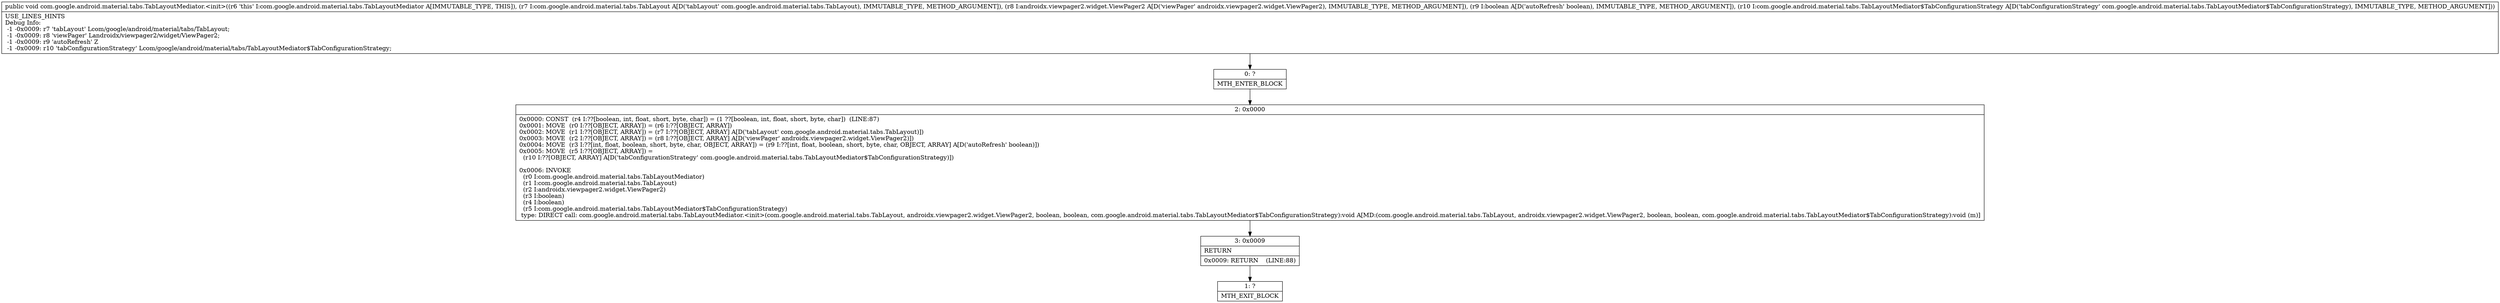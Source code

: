 digraph "CFG forcom.google.android.material.tabs.TabLayoutMediator.\<init\>(Lcom\/google\/android\/material\/tabs\/TabLayout;Landroidx\/viewpager2\/widget\/ViewPager2;ZLcom\/google\/android\/material\/tabs\/TabLayoutMediator$TabConfigurationStrategy;)V" {
Node_0 [shape=record,label="{0\:\ ?|MTH_ENTER_BLOCK\l}"];
Node_2 [shape=record,label="{2\:\ 0x0000|0x0000: CONST  (r4 I:??[boolean, int, float, short, byte, char]) = (1 ??[boolean, int, float, short, byte, char])  (LINE:87)\l0x0001: MOVE  (r0 I:??[OBJECT, ARRAY]) = (r6 I:??[OBJECT, ARRAY]) \l0x0002: MOVE  (r1 I:??[OBJECT, ARRAY]) = (r7 I:??[OBJECT, ARRAY] A[D('tabLayout' com.google.android.material.tabs.TabLayout)]) \l0x0003: MOVE  (r2 I:??[OBJECT, ARRAY]) = (r8 I:??[OBJECT, ARRAY] A[D('viewPager' androidx.viewpager2.widget.ViewPager2)]) \l0x0004: MOVE  (r3 I:??[int, float, boolean, short, byte, char, OBJECT, ARRAY]) = (r9 I:??[int, float, boolean, short, byte, char, OBJECT, ARRAY] A[D('autoRefresh' boolean)]) \l0x0005: MOVE  (r5 I:??[OBJECT, ARRAY]) = \l  (r10 I:??[OBJECT, ARRAY] A[D('tabConfigurationStrategy' com.google.android.material.tabs.TabLayoutMediator$TabConfigurationStrategy)])\l \l0x0006: INVOKE  \l  (r0 I:com.google.android.material.tabs.TabLayoutMediator)\l  (r1 I:com.google.android.material.tabs.TabLayout)\l  (r2 I:androidx.viewpager2.widget.ViewPager2)\l  (r3 I:boolean)\l  (r4 I:boolean)\l  (r5 I:com.google.android.material.tabs.TabLayoutMediator$TabConfigurationStrategy)\l type: DIRECT call: com.google.android.material.tabs.TabLayoutMediator.\<init\>(com.google.android.material.tabs.TabLayout, androidx.viewpager2.widget.ViewPager2, boolean, boolean, com.google.android.material.tabs.TabLayoutMediator$TabConfigurationStrategy):void A[MD:(com.google.android.material.tabs.TabLayout, androidx.viewpager2.widget.ViewPager2, boolean, boolean, com.google.android.material.tabs.TabLayoutMediator$TabConfigurationStrategy):void (m)]\l}"];
Node_3 [shape=record,label="{3\:\ 0x0009|RETURN\l|0x0009: RETURN    (LINE:88)\l}"];
Node_1 [shape=record,label="{1\:\ ?|MTH_EXIT_BLOCK\l}"];
MethodNode[shape=record,label="{public void com.google.android.material.tabs.TabLayoutMediator.\<init\>((r6 'this' I:com.google.android.material.tabs.TabLayoutMediator A[IMMUTABLE_TYPE, THIS]), (r7 I:com.google.android.material.tabs.TabLayout A[D('tabLayout' com.google.android.material.tabs.TabLayout), IMMUTABLE_TYPE, METHOD_ARGUMENT]), (r8 I:androidx.viewpager2.widget.ViewPager2 A[D('viewPager' androidx.viewpager2.widget.ViewPager2), IMMUTABLE_TYPE, METHOD_ARGUMENT]), (r9 I:boolean A[D('autoRefresh' boolean), IMMUTABLE_TYPE, METHOD_ARGUMENT]), (r10 I:com.google.android.material.tabs.TabLayoutMediator$TabConfigurationStrategy A[D('tabConfigurationStrategy' com.google.android.material.tabs.TabLayoutMediator$TabConfigurationStrategy), IMMUTABLE_TYPE, METHOD_ARGUMENT]))  | USE_LINES_HINTS\lDebug Info:\l  \-1 \-0x0009: r7 'tabLayout' Lcom\/google\/android\/material\/tabs\/TabLayout;\l  \-1 \-0x0009: r8 'viewPager' Landroidx\/viewpager2\/widget\/ViewPager2;\l  \-1 \-0x0009: r9 'autoRefresh' Z\l  \-1 \-0x0009: r10 'tabConfigurationStrategy' Lcom\/google\/android\/material\/tabs\/TabLayoutMediator$TabConfigurationStrategy;\l}"];
MethodNode -> Node_0;Node_0 -> Node_2;
Node_2 -> Node_3;
Node_3 -> Node_1;
}

